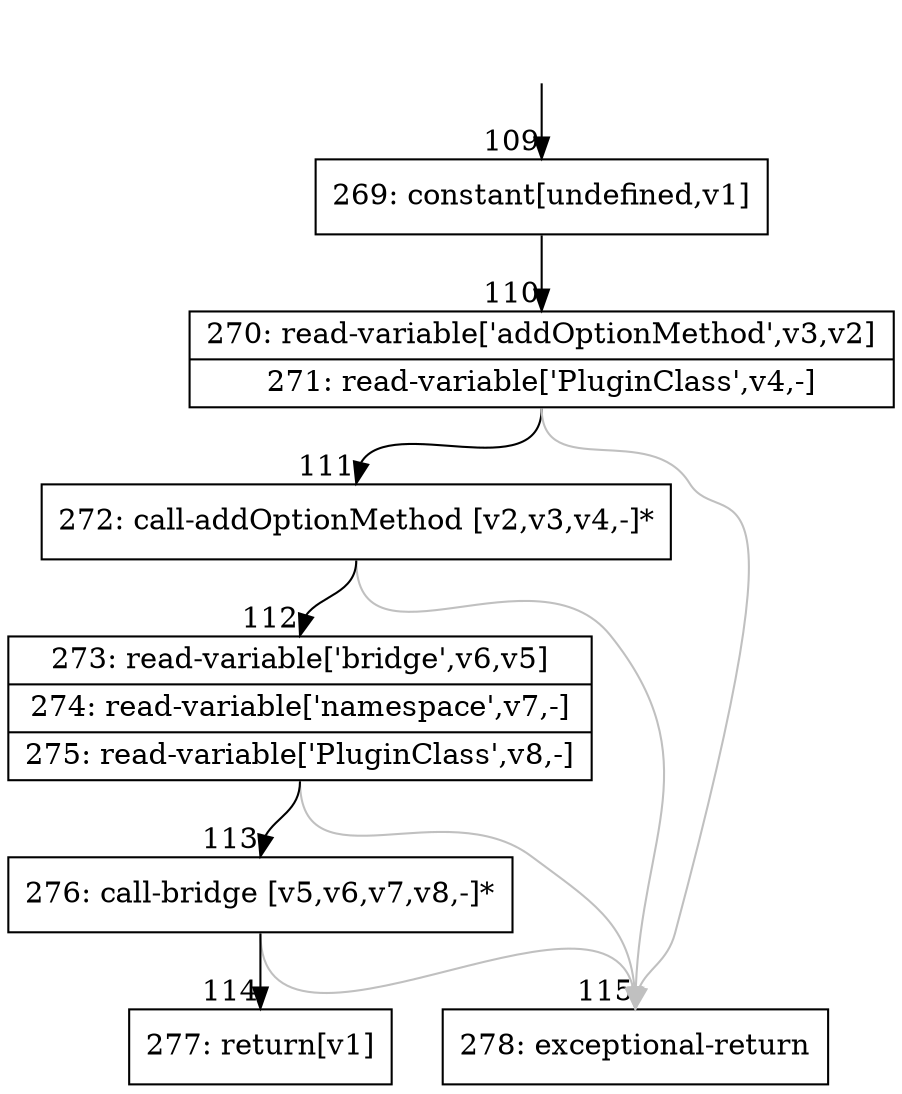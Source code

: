 digraph {
rankdir="TD"
BB_entry10[shape=none,label=""];
BB_entry10 -> BB109 [tailport=s, headport=n, headlabel="    109"]
BB109 [shape=record label="{269: constant[undefined,v1]}" ] 
BB109 -> BB110 [tailport=s, headport=n, headlabel="      110"]
BB110 [shape=record label="{270: read-variable['addOptionMethod',v3,v2]|271: read-variable['PluginClass',v4,-]}" ] 
BB110 -> BB111 [tailport=s, headport=n, headlabel="      111"]
BB110 -> BB115 [tailport=s, headport=n, color=gray, headlabel="      115"]
BB111 [shape=record label="{272: call-addOptionMethod [v2,v3,v4,-]*}" ] 
BB111 -> BB112 [tailport=s, headport=n, headlabel="      112"]
BB111 -> BB115 [tailport=s, headport=n, color=gray]
BB112 [shape=record label="{273: read-variable['bridge',v6,v5]|274: read-variable['namespace',v7,-]|275: read-variable['PluginClass',v8,-]}" ] 
BB112 -> BB113 [tailport=s, headport=n, headlabel="      113"]
BB112 -> BB115 [tailport=s, headport=n, color=gray]
BB113 [shape=record label="{276: call-bridge [v5,v6,v7,v8,-]*}" ] 
BB113 -> BB114 [tailport=s, headport=n, headlabel="      114"]
BB113 -> BB115 [tailport=s, headport=n, color=gray]
BB114 [shape=record label="{277: return[v1]}" ] 
BB115 [shape=record label="{278: exceptional-return}" ] 
//#$~ 131
}

